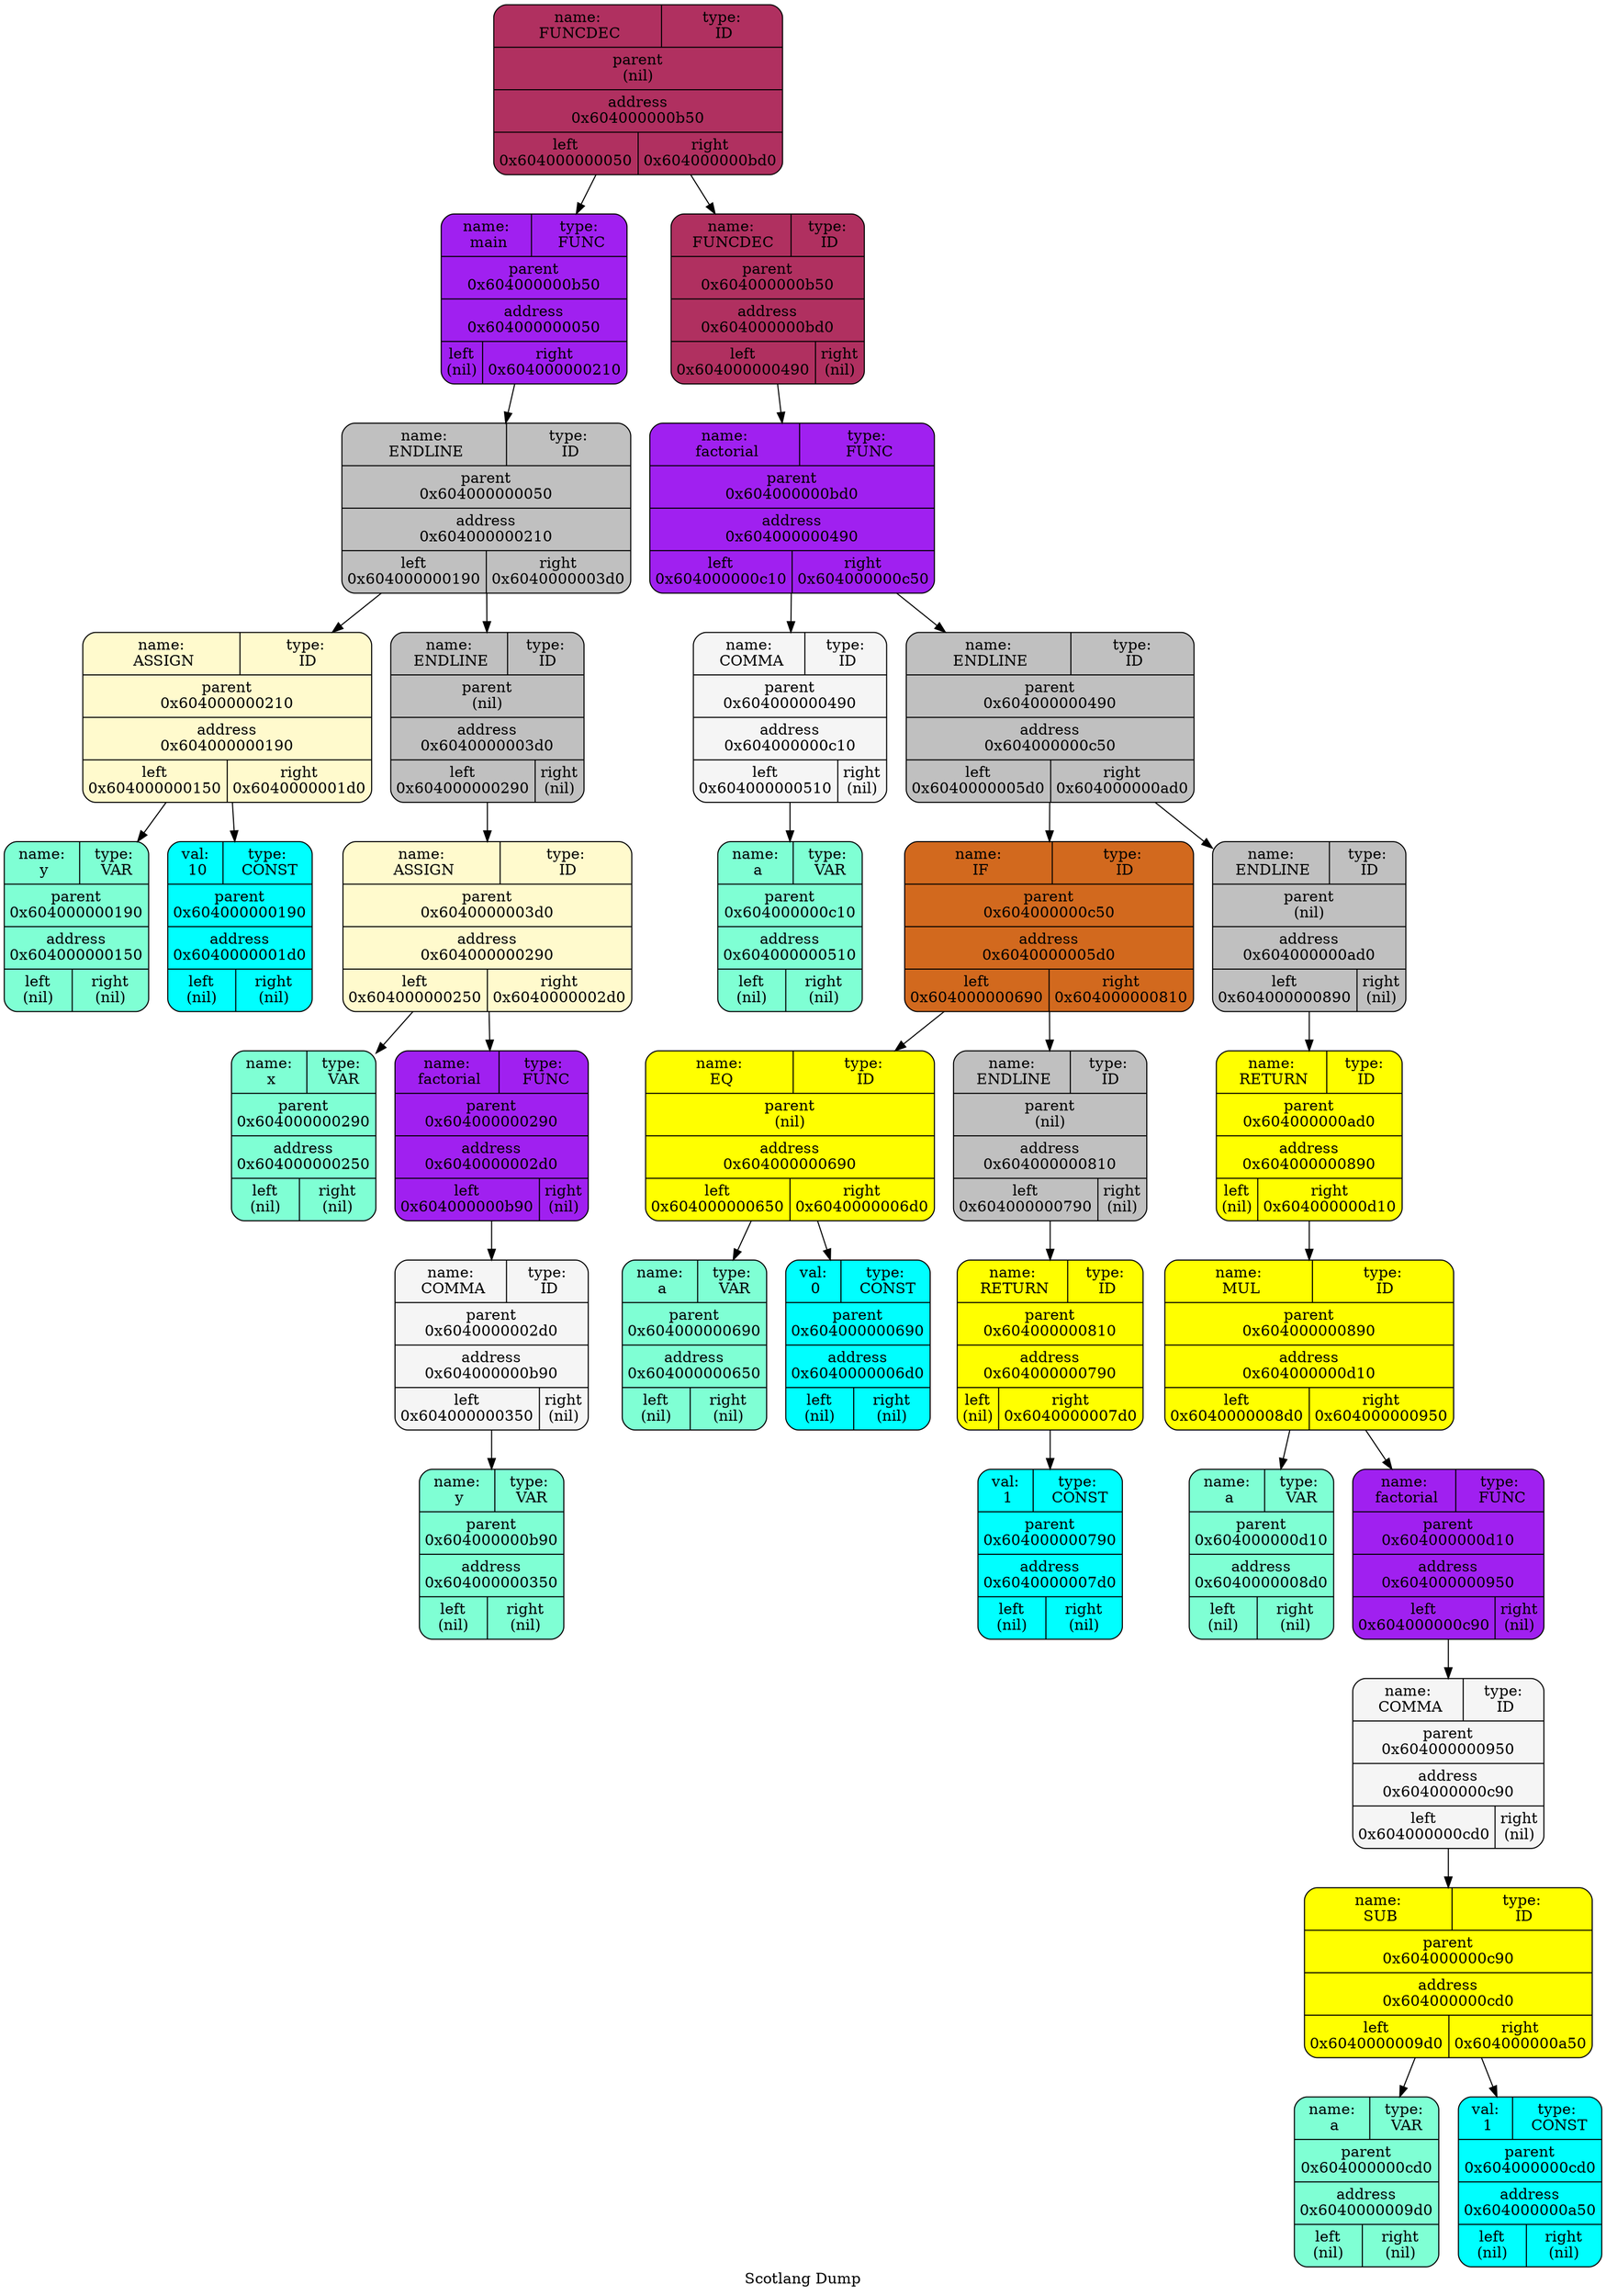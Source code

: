   digraph tree  {
  node[   shape     = "Mrecord",  style     = "filled",  fillcolor = "white",  fontcolor = "#000000",  margin    = "0.075"];
  rankdir   = "TB";

  label     = "Scotlang Dump";
"node0" [shape = "Mrecord", label = "{{<left>name:\n FUNCDEC | <right>type:\n ID} | parent\n(nil) | <f0> address\n0x604000000b50| {<left>left\n0x604000000050 | <right>right\n0x604000000bd0\n}}", fillcolor = "x11maroon"]
"node1" [shape = "Mrecord", label = "{{<left>name:\n main | <right>type:\n FUNC} | parent\n0x604000000b50 | <f0> address\n0x604000000050| {<left>left\n(nil) | <right>right\n0x604000000210\n}}", fillcolor = "purple"]
"node2" [shape = "Mrecord", label = "{{<left>name:\n ENDLINE | <right>type:\n ID} | parent\n0x604000000050 | <f0> address\n0x604000000210| {<left>left\n0x604000000190 | <right>right\n0x6040000003d0\n}}", fillcolor = "gray"]
"node3" [shape = "Mrecord", label = "{{<left>name:\n ASSIGN | <right>type:\n ID} | parent\n0x604000000210 | <f0> address\n0x604000000190| {<left>left\n0x604000000150 | <right>right\n0x6040000001d0\n}}", fillcolor = "lemonchiffon"]
"node4" [shape = "Mrecord", label = "{{<left>name:\n y | <right>type:\n VAR} | parent\n0x604000000190 | <f0> address\n0x604000000150| {<left>left\n(nil) | <right>right\n(nil)\n}}", fillcolor = "aquamarine"]
"node3" -> "node4"
"node5" [shape = "Mrecord", label = "{{<left>val:\n 10 | <right>type:\n CONST} | parent\n0x604000000190 | <f0> address\n0x6040000001d0| {<left>left\n(nil) | <right>right\n(nil)\n}}", fillcolor = "aqua"]
"node3" -> "node5"
"node2" -> "node3"
"node6" [shape = "Mrecord", label = "{{<left>name:\n ENDLINE | <right>type:\n ID} | parent\n(nil) | <f0> address\n0x6040000003d0| {<left>left\n0x604000000290 | <right>right\n(nil)\n}}", fillcolor = "gray"]
"node7" [shape = "Mrecord", label = "{{<left>name:\n ASSIGN | <right>type:\n ID} | parent\n0x6040000003d0 | <f0> address\n0x604000000290| {<left>left\n0x604000000250 | <right>right\n0x6040000002d0\n}}", fillcolor = "lemonchiffon"]
"node8" [shape = "Mrecord", label = "{{<left>name:\n x | <right>type:\n VAR} | parent\n0x604000000290 | <f0> address\n0x604000000250| {<left>left\n(nil) | <right>right\n(nil)\n}}", fillcolor = "aquamarine"]
"node7" -> "node8"
"node9" [shape = "Mrecord", label = "{{<left>name:\n factorial | <right>type:\n FUNC} | parent\n0x604000000290 | <f0> address\n0x6040000002d0| {<left>left\n0x604000000b90 | <right>right\n(nil)\n}}", fillcolor = "purple"]
"node10" [shape = "Mrecord", label = "{{<left>name:\n COMMA | <right>type:\n ID} | parent\n0x6040000002d0 | <f0> address\n0x604000000b90| {<left>left\n0x604000000350 | <right>right\n(nil)\n}}", fillcolor = "whitesmoke"]
"node11" [shape = "Mrecord", label = "{{<left>name:\n y | <right>type:\n VAR} | parent\n0x604000000b90 | <f0> address\n0x604000000350| {<left>left\n(nil) | <right>right\n(nil)\n}}", fillcolor = "aquamarine"]
"node10" -> "node11"
"node9" -> "node10"
"node7" -> "node9"
"node6" -> "node7"
"node2" -> "node6"
"node1" -> "node2"
"node0" -> "node1"
"node12" [shape = "Mrecord", label = "{{<left>name:\n FUNCDEC | <right>type:\n ID} | parent\n0x604000000b50 | <f0> address\n0x604000000bd0| {<left>left\n0x604000000490 | <right>right\n(nil)\n}}", fillcolor = "x11maroon"]
"node13" [shape = "Mrecord", label = "{{<left>name:\n factorial | <right>type:\n FUNC} | parent\n0x604000000bd0 | <f0> address\n0x604000000490| {<left>left\n0x604000000c10 | <right>right\n0x604000000c50\n}}", fillcolor = "purple"]
"node14" [shape = "Mrecord", label = "{{<left>name:\n COMMA | <right>type:\n ID} | parent\n0x604000000490 | <f0> address\n0x604000000c10| {<left>left\n0x604000000510 | <right>right\n(nil)\n}}", fillcolor = "whitesmoke"]
"node15" [shape = "Mrecord", label = "{{<left>name:\n a | <right>type:\n VAR} | parent\n0x604000000c10 | <f0> address\n0x604000000510| {<left>left\n(nil) | <right>right\n(nil)\n}}", fillcolor = "aquamarine"]
"node14" -> "node15"
"node13" -> "node14"
"node16" [shape = "Mrecord", label = "{{<left>name:\n ENDLINE | <right>type:\n ID} | parent\n0x604000000490 | <f0> address\n0x604000000c50| {<left>left\n0x6040000005d0 | <right>right\n0x604000000ad0\n}}", fillcolor = "gray"]
"node17" [shape = "Mrecord", label = "{{<left>name:\n IF | <right>type:\n ID} | parent\n0x604000000c50 | <f0> address\n0x6040000005d0| {<left>left\n0x604000000690 | <right>right\n0x604000000810\n}}", fillcolor = "chocolate"]
"node18" [shape = "Mrecord", label = "{{<left>name:\n EQ | <right>type:\n ID} | parent\n(nil) | <f0> address\n0x604000000690| {<left>left\n0x604000000650 | <right>right\n0x6040000006d0\n}}", fillcolor = "yellow"]
"node19" [shape = "Mrecord", label = "{{<left>name:\n a | <right>type:\n VAR} | parent\n0x604000000690 | <f0> address\n0x604000000650| {<left>left\n(nil) | <right>right\n(nil)\n}}", fillcolor = "aquamarine"]
"node18" -> "node19"
"node20" [shape = "Mrecord", label = "{{<left>val:\n 0 | <right>type:\n CONST} | parent\n0x604000000690 | <f0> address\n0x6040000006d0| {<left>left\n(nil) | <right>right\n(nil)\n}}", fillcolor = "aqua"]
"node18" -> "node20"
"node17" -> "node18"
"node21" [shape = "Mrecord", label = "{{<left>name:\n ENDLINE | <right>type:\n ID} | parent\n(nil) | <f0> address\n0x604000000810| {<left>left\n0x604000000790 | <right>right\n(nil)\n}}", fillcolor = "gray"]
"node22" [shape = "Mrecord", label = "{{<left>name:\n RETURN | <right>type:\n ID} | parent\n0x604000000810 | <f0> address\n0x604000000790| {<left>left\n(nil) | <right>right\n0x6040000007d0\n}}", fillcolor = "yellow"]
"node23" [shape = "Mrecord", label = "{{<left>val:\n 1 | <right>type:\n CONST} | parent\n0x604000000790 | <f0> address\n0x6040000007d0| {<left>left\n(nil) | <right>right\n(nil)\n}}", fillcolor = "aqua"]
"node22" -> "node23"
"node21" -> "node22"
"node17" -> "node21"
"node16" -> "node17"
"node24" [shape = "Mrecord", label = "{{<left>name:\n ENDLINE | <right>type:\n ID} | parent\n(nil) | <f0> address\n0x604000000ad0| {<left>left\n0x604000000890 | <right>right\n(nil)\n}}", fillcolor = "gray"]
"node25" [shape = "Mrecord", label = "{{<left>name:\n RETURN | <right>type:\n ID} | parent\n0x604000000ad0 | <f0> address\n0x604000000890| {<left>left\n(nil) | <right>right\n0x604000000d10\n}}", fillcolor = "yellow"]
"node26" [shape = "Mrecord", label = "{{<left>name:\n MUL | <right>type:\n ID} | parent\n0x604000000890 | <f0> address\n0x604000000d10| {<left>left\n0x6040000008d0 | <right>right\n0x604000000950\n}}", fillcolor = "yellow"]
"node27" [shape = "Mrecord", label = "{{<left>name:\n a | <right>type:\n VAR} | parent\n0x604000000d10 | <f0> address\n0x6040000008d0| {<left>left\n(nil) | <right>right\n(nil)\n}}", fillcolor = "aquamarine"]
"node26" -> "node27"
"node28" [shape = "Mrecord", label = "{{<left>name:\n factorial | <right>type:\n FUNC} | parent\n0x604000000d10 | <f0> address\n0x604000000950| {<left>left\n0x604000000c90 | <right>right\n(nil)\n}}", fillcolor = "purple"]
"node29" [shape = "Mrecord", label = "{{<left>name:\n COMMA | <right>type:\n ID} | parent\n0x604000000950 | <f0> address\n0x604000000c90| {<left>left\n0x604000000cd0 | <right>right\n(nil)\n}}", fillcolor = "whitesmoke"]
"node30" [shape = "Mrecord", label = "{{<left>name:\n SUB | <right>type:\n ID} | parent\n0x604000000c90 | <f0> address\n0x604000000cd0| {<left>left\n0x6040000009d0 | <right>right\n0x604000000a50\n}}", fillcolor = "yellow"]
"node31" [shape = "Mrecord", label = "{{<left>name:\n a | <right>type:\n VAR} | parent\n0x604000000cd0 | <f0> address\n0x6040000009d0| {<left>left\n(nil) | <right>right\n(nil)\n}}", fillcolor = "aquamarine"]
"node30" -> "node31"
"node32" [shape = "Mrecord", label = "{{<left>val:\n 1 | <right>type:\n CONST} | parent\n0x604000000cd0 | <f0> address\n0x604000000a50| {<left>left\n(nil) | <right>right\n(nil)\n}}", fillcolor = "aqua"]
"node30" -> "node32"
"node29" -> "node30"
"node28" -> "node29"
"node26" -> "node28"
"node25" -> "node26"
"node24" -> "node25"
"node16" -> "node24"
"node13" -> "node16"
"node12" -> "node13"
"node0" -> "node12"
  }
